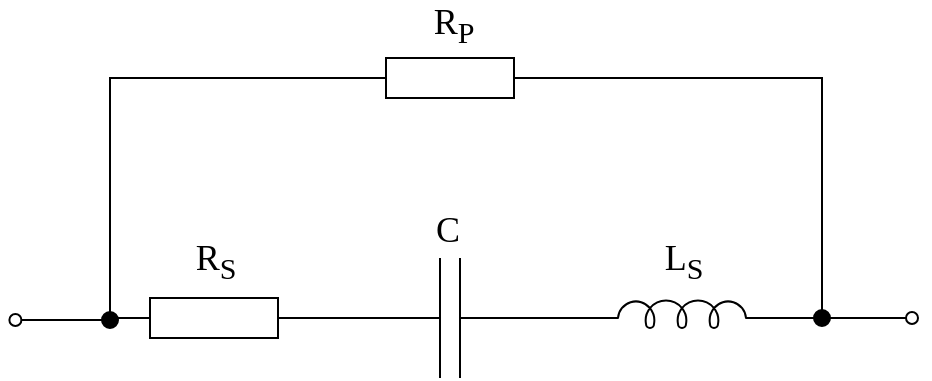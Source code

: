 <mxfile version="24.4.13" type="device">
  <diagram name="Page-1" id="Aab6NOSn5BLcyBcAsUtB">
    <mxGraphModel dx="313" dy="250" grid="1" gridSize="1" guides="1" tooltips="1" connect="1" arrows="1" fold="1" page="1" pageScale="1" pageWidth="827" pageHeight="1169" math="0" shadow="0">
      <root>
        <mxCell id="0" />
        <mxCell id="1" parent="0" />
        <mxCell id="Vj-y7-tP32g_e8LyCbAt-1" value="" style="pointerEvents=1;verticalLabelPosition=bottom;shadow=0;dashed=0;align=center;html=1;verticalAlign=top;shape=mxgraph.electrical.inductors.inductor_5;" parent="1" vertex="1">
          <mxGeometry x="456" y="391" width="100" height="14" as="geometry" />
        </mxCell>
        <mxCell id="Vj-y7-tP32g_e8LyCbAt-3" value="" style="pointerEvents=1;verticalLabelPosition=bottom;shadow=0;dashed=0;align=center;html=1;verticalAlign=top;shape=mxgraph.electrical.capacitors.capacitor_1;" parent="1" vertex="1">
          <mxGeometry x="340" y="370" width="100" height="60" as="geometry" />
        </mxCell>
        <mxCell id="Vj-y7-tP32g_e8LyCbAt-5" value="" style="pointerEvents=1;verticalLabelPosition=bottom;shadow=0;dashed=0;align=center;html=1;verticalAlign=top;shape=mxgraph.electrical.resistors.resistor_1;" parent="1" vertex="1">
          <mxGeometry x="222" y="390" width="100" height="20" as="geometry" />
        </mxCell>
        <mxCell id="Vj-y7-tP32g_e8LyCbAt-14" style="edgeStyle=orthogonalEdgeStyle;rounded=0;orthogonalLoop=1;jettySize=auto;html=1;exitX=1;exitY=0.5;exitDx=0;exitDy=0;exitPerimeter=0;entryX=0.5;entryY=0;entryDx=0;entryDy=0;endArrow=none;endFill=0;" parent="1" source="Vj-y7-tP32g_e8LyCbAt-6" target="Vj-y7-tP32g_e8LyCbAt-11" edge="1">
          <mxGeometry relative="1" as="geometry" />
        </mxCell>
        <mxCell id="Vj-y7-tP32g_e8LyCbAt-6" value="" style="pointerEvents=1;verticalLabelPosition=bottom;shadow=0;dashed=0;align=center;html=1;verticalAlign=top;shape=mxgraph.electrical.resistors.resistor_1;" parent="1" vertex="1">
          <mxGeometry x="340" y="270" width="100" height="20" as="geometry" />
        </mxCell>
        <mxCell id="Vj-y7-tP32g_e8LyCbAt-7" style="edgeStyle=orthogonalEdgeStyle;rounded=0;orthogonalLoop=1;jettySize=auto;html=1;exitX=1;exitY=0.5;exitDx=0;exitDy=0;exitPerimeter=0;entryX=0;entryY=0.5;entryDx=0;entryDy=0;entryPerimeter=0;endArrow=none;endFill=0;" parent="1" source="Vj-y7-tP32g_e8LyCbAt-5" target="Vj-y7-tP32g_e8LyCbAt-3" edge="1">
          <mxGeometry relative="1" as="geometry" />
        </mxCell>
        <mxCell id="Vj-y7-tP32g_e8LyCbAt-8" style="edgeStyle=orthogonalEdgeStyle;rounded=0;orthogonalLoop=1;jettySize=auto;html=1;exitX=1;exitY=0.5;exitDx=0;exitDy=0;exitPerimeter=0;entryX=0;entryY=0.645;entryDx=0;entryDy=0;entryPerimeter=0;endArrow=none;endFill=0;" parent="1" source="Vj-y7-tP32g_e8LyCbAt-3" target="Vj-y7-tP32g_e8LyCbAt-1" edge="1">
          <mxGeometry relative="1" as="geometry" />
        </mxCell>
        <mxCell id="Vj-y7-tP32g_e8LyCbAt-9" style="edgeStyle=orthogonalEdgeStyle;rounded=0;orthogonalLoop=1;jettySize=auto;html=1;exitX=1;exitY=0.5;exitDx=0;exitDy=0;exitPerimeter=0;entryX=1;entryY=0.645;entryDx=0;entryDy=0;entryPerimeter=0;endArrow=none;endFill=0;" parent="1" source="Vj-y7-tP32g_e8LyCbAt-11" target="Vj-y7-tP32g_e8LyCbAt-1" edge="1">
          <mxGeometry relative="1" as="geometry" />
        </mxCell>
        <mxCell id="Vj-y7-tP32g_e8LyCbAt-16" style="edgeStyle=orthogonalEdgeStyle;rounded=0;orthogonalLoop=1;jettySize=auto;html=1;exitX=0;exitY=0.5;exitDx=0;exitDy=0;endArrow=oval;endFill=0;" parent="1" source="Vj-y7-tP32g_e8LyCbAt-12" edge="1">
          <mxGeometry relative="1" as="geometry">
            <mxPoint x="172.702" y="401.018" as="targetPoint" />
          </mxGeometry>
        </mxCell>
        <mxCell id="Vj-y7-tP32g_e8LyCbAt-12" value="" style="ellipse;whiteSpace=wrap;html=1;aspect=fixed;fillColor=#000000;" parent="1" vertex="1">
          <mxGeometry x="216" y="397" width="8" height="8" as="geometry" />
        </mxCell>
        <mxCell id="Vj-y7-tP32g_e8LyCbAt-17" style="edgeStyle=orthogonalEdgeStyle;rounded=0;orthogonalLoop=1;jettySize=auto;html=1;exitX=1;exitY=0.5;exitDx=0;exitDy=0;endArrow=oval;endFill=0;" parent="1" source="Vj-y7-tP32g_e8LyCbAt-11" edge="1">
          <mxGeometry relative="1" as="geometry">
            <mxPoint x="621" y="400" as="targetPoint" />
            <mxPoint x="578.0" y="399.77" as="sourcePoint" />
            <Array as="points">
              <mxPoint x="605" y="400" />
            </Array>
          </mxGeometry>
        </mxCell>
        <mxCell id="Vj-y7-tP32g_e8LyCbAt-11" value="" style="ellipse;whiteSpace=wrap;html=1;aspect=fixed;fillColor=#000000;" parent="1" vertex="1">
          <mxGeometry x="572" y="396" width="8" height="8" as="geometry" />
        </mxCell>
        <mxCell id="Vj-y7-tP32g_e8LyCbAt-15" style="edgeStyle=orthogonalEdgeStyle;rounded=0;orthogonalLoop=1;jettySize=auto;html=1;exitX=0;exitY=0.5;exitDx=0;exitDy=0;exitPerimeter=0;entryX=-0.02;entryY=0.438;entryDx=0;entryDy=0;entryPerimeter=0;endArrow=none;endFill=0;" parent="1" source="Vj-y7-tP32g_e8LyCbAt-6" target="Vj-y7-tP32g_e8LyCbAt-5" edge="1">
          <mxGeometry relative="1" as="geometry" />
        </mxCell>
        <mxCell id="Vj-y7-tP32g_e8LyCbAt-18" value="&lt;font style=&quot;font-size: 18px;&quot; face=&quot;Times New Roman&quot;&gt;R&lt;sub&gt;S&lt;/sub&gt;&lt;/font&gt;" style="text;strokeColor=none;align=center;fillColor=none;html=1;verticalAlign=middle;whiteSpace=wrap;rounded=0;fontSize=18;" parent="1" vertex="1">
          <mxGeometry x="262" y="365" width="22" height="14" as="geometry" />
        </mxCell>
        <mxCell id="Vj-y7-tP32g_e8LyCbAt-19" value="&lt;font style=&quot;font-size: 18px;&quot; face=&quot;Times New Roman&quot;&gt;C&lt;/font&gt;" style="text;strokeColor=none;align=center;fillColor=none;html=1;verticalAlign=middle;whiteSpace=wrap;rounded=0;fontSize=18;" parent="1" vertex="1">
          <mxGeometry x="378" y="349" width="22" height="14" as="geometry" />
        </mxCell>
        <mxCell id="Vj-y7-tP32g_e8LyCbAt-20" value="&lt;font style=&quot;font-size: 18px;&quot; face=&quot;Times New Roman&quot;&gt;L&lt;sub&gt;S&lt;/sub&gt;&lt;/font&gt;" style="text;strokeColor=none;align=center;fillColor=none;html=1;verticalAlign=middle;whiteSpace=wrap;rounded=0;fontSize=18;" parent="1" vertex="1">
          <mxGeometry x="496" y="365" width="22" height="14" as="geometry" />
        </mxCell>
        <mxCell id="Vj-y7-tP32g_e8LyCbAt-21" value="&lt;font style=&quot;font-size: 18px;&quot; face=&quot;Times New Roman&quot;&gt;R&lt;sub&gt;P&lt;/sub&gt;&lt;/font&gt;" style="text;strokeColor=none;align=center;fillColor=none;html=1;verticalAlign=middle;whiteSpace=wrap;rounded=0;fontSize=18;" parent="1" vertex="1">
          <mxGeometry x="381" y="247" width="22" height="14" as="geometry" />
        </mxCell>
      </root>
    </mxGraphModel>
  </diagram>
</mxfile>
